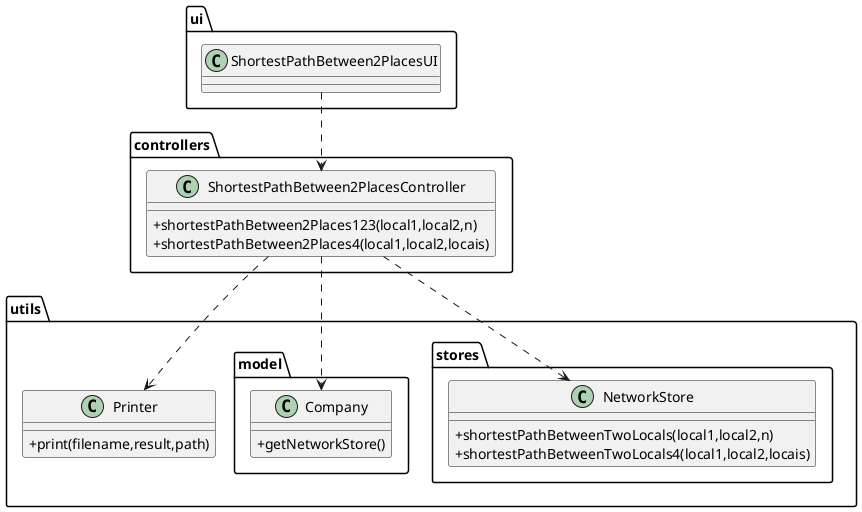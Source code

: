 @startuml
'https://plantuml.com/class-diagram

skinparam classAttributeIconSize 0

package "ui" {
class ShortestPathBetween2PlacesUI{
}
}

package "controllers" {
class ShortestPathBetween2PlacesController{
+shortestPathBetween2Places123(local1,local2,n)
+shortestPathBetween2Places4(local1,local2,locais)
}
}
package utils{
package "stores"{
class NetworkStore{
+shortestPathBetweenTwoLocals(local1,local2,n)
+shortestPathBetweenTwoLocals4(local1,local2,locais)
}
}
class Printer{
+print(filename,result,path)
}
package "model"{
class Company{
+getNetworkStore()
}

}

ShortestPathBetween2PlacesUI ..> ShortestPathBetween2PlacesController
ShortestPathBetween2PlacesController ..> Company
ShortestPathBetween2PlacesController ..> NetworkStore
ShortestPathBetween2PlacesController ..> Printer

@enduml